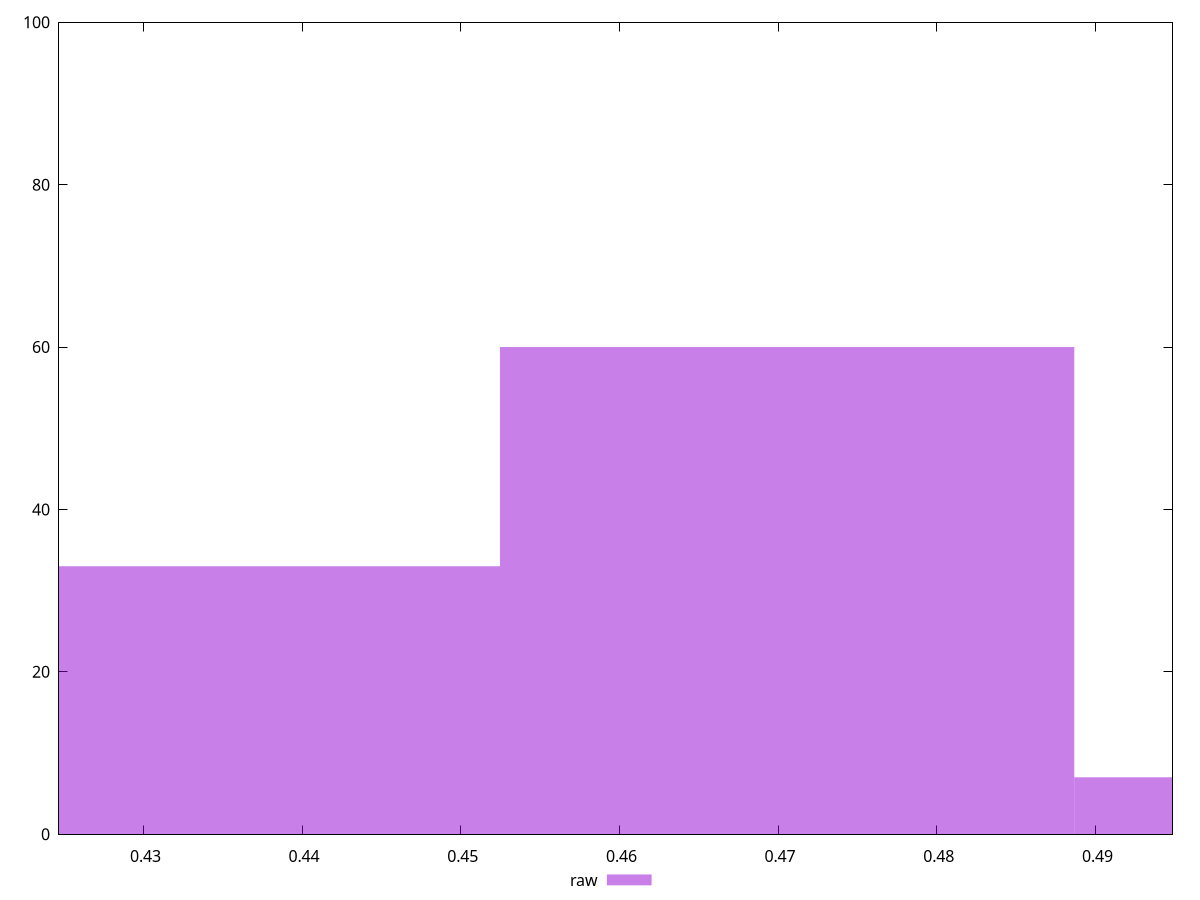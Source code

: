 reset

$raw <<EOF
0.4705698816014251 60
0.43437219840131547 33
0.5067675648015347 7
EOF

set key outside below
set boxwidth 0.036197683200109625
set xrange [0.42467893186738165:0.49485741269757066]
set yrange [0:100]
set trange [0:100]
set style fill transparent solid 0.5 noborder
set terminal svg size 640, 490 enhanced background rgb 'white'
set output "report_00018_2021-02-10T15-25-16.877Z/meta/pScore/samples/pages/raw/histogram.svg"

plot $raw title "raw" with boxes

reset
